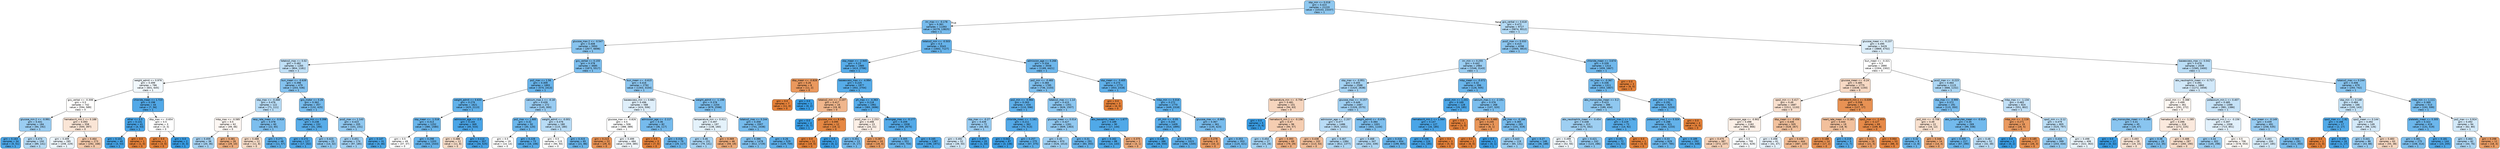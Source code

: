 digraph Tree {
node [shape=box, style="filled, rounded", color="black", fontname="helvetica"] ;
edge [fontname="helvetica"] ;
0 [label="sbp_min <= 0.018\ngini = 0.423\nsamples = 21220\nvalue = [10153, 23337]\nclass = 1", fillcolor="#8fc8f0"] ;
1 [label="inr_max <= -0.178\ngini = 0.361\nsamples = 11493\nvalue = [4279, 13825]\nclass = 1", fillcolor="#76bbed"] ;
0 -> 1 [labeldistance=2.5, labelangle=45, headlabel="True"] ;
2 [label="glucose_max.2 <= -0.547\ngini = 0.408\nsamples = 5950\nvalue = [2677, 6698]\nclass = 1", fillcolor="#88c4ef"] ;
1 -> 2 ;
3 [label="totalco2_max <= 0.02\ngini = 0.482\nsamples = 1265\nvalue = [804, 1181]\nclass = 1", fillcolor="#c0e0f7"] ;
2 -> 3 ;
4 [label="weight_admit <= 0.976\ngini = 0.499\nsamples = 786\nvalue = [601, 645]\nclass = 1", fillcolor="#f1f8fd"] ;
3 -> 4 ;
5 [label="gcs_verbal <= -0.308\ngini = 0.5\nsamples = 742\nvalue = [594, 589]\nclass = 0", fillcolor="#fffefd"] ;
4 -> 5 ;
6 [label="glucose_min.2 <= -0.991\ngini = 0.441\nsamples = 184\nvalue = [94, 192]\nclass = 1", fillcolor="#9acdf2"] ;
5 -> 6 ;
7 [label="gini = 0.163\nsamples = 34\nvalue = [5, 51]\nclass = 1", fillcolor="#4ca7e8"] ;
6 -> 7 ;
8 [label="gini = 0.474\nsamples = 150\nvalue = [89, 141]\nclass = 1", fillcolor="#b6dbf5"] ;
6 -> 8 ;
9 [label="hematocrit_min.1 <= 0.188\ngini = 0.493\nsamples = 558\nvalue = [500, 397]\nclass = 0", fillcolor="#fae5d6"] ;
5 -> 9 ;
10 [label="gini = 0.499\nsamples = 285\nvalue = [208, 229]\nclass = 1", fillcolor="#edf6fd"] ;
9 -> 10 ;
11 [label="gini = 0.464\nsamples = 273\nvalue = [292, 168]\nclass = 0", fillcolor="#f4c9ab"] ;
9 -> 11 ;
12 [label="chloride_mean <= 1.723\ngini = 0.198\nsamples = 44\nvalue = [7, 56]\nclass = 1", fillcolor="#52a9e8"] ;
4 -> 12 ;
13 [label="other <= 0.5\ngini = 0.131\nsamples = 41\nvalue = [4, 53]\nclass = 1", fillcolor="#48a4e7"] ;
12 -> 13 ;
14 [label="gini = 0.101\nsamples = 40\nvalue = [3, 53]\nclass = 1", fillcolor="#44a3e6"] ;
13 -> 14 ;
15 [label="gini = 0.0\nsamples = 1\nvalue = [1, 0]\nclass = 0", fillcolor="#e58139"] ;
13 -> 15 ;
16 [label="dbp_max <= -0.654\ngini = 0.5\nsamples = 3\nvalue = [3, 3]\nclass = 0", fillcolor="#ffffff"] ;
12 -> 16 ;
17 [label="gini = 0.0\nsamples = 1\nvalue = [3, 0]\nclass = 0", fillcolor="#e58139"] ;
16 -> 17 ;
18 [label="gini = 0.0\nsamples = 2\nvalue = [0, 3]\nclass = 1", fillcolor="#399de5"] ;
16 -> 18 ;
19 [label="bun_mean <= -0.639\ngini = 0.398\nsamples = 479\nvalue = [203, 536]\nclass = 1", fillcolor="#84c2ef"] ;
3 -> 19 ;
20 [label="sbp_max <= -0.468\ngini = 0.476\nsamples = 122\nvalue = [71, 111]\nclass = 1", fillcolor="#b8dcf6"] ;
19 -> 20 ;
21 [label="mbp_max <= -0.585\ngini = 0.5\nsamples = 62\nvalue = [49, 46]\nclass = 0", fillcolor="#fdf7f3"] ;
20 -> 21 ;
22 [label="gini = 0.459\nsamples = 36\nvalue = [20, 36]\nclass = 1", fillcolor="#a7d3f3"] ;
21 -> 22 ;
23 [label="gini = 0.381\nsamples = 26\nvalue = [29, 10]\nclass = 0", fillcolor="#eeac7d"] ;
21 -> 23 ;
24 [label="resp_rate_mean <= -0.918\ngini = 0.378\nsamples = 60\nvalue = [22, 65]\nclass = 1", fillcolor="#7cbeee"] ;
20 -> 24 ;
25 [label="gini = 0.488\nsamples = 12\nvalue = [11, 8]\nclass = 0", fillcolor="#f8ddc9"] ;
24 -> 25 ;
26 [label="gini = 0.271\nsamples = 48\nvalue = [11, 57]\nclass = 1", fillcolor="#5fb0ea"] ;
24 -> 26 ;
27 [label="gcs_motor <= 0.26\ngini = 0.362\nsamples = 357\nvalue = [132, 425]\nclass = 1", fillcolor="#76bbed"] ;
19 -> 27 ;
28 [label="heart_rate_min <= 0.398\ngini = 0.238\nsamples = 152\nvalue = [31, 194]\nclass = 1", fillcolor="#59ade9"] ;
27 -> 28 ;
29 [label="gini = 0.172\nsamples = 127\nvalue = [17, 162]\nclass = 1", fillcolor="#4ea7e8"] ;
28 -> 29 ;
30 [label="gini = 0.423\nsamples = 25\nvalue = [14, 32]\nclass = 1", fillcolor="#90c8f0"] ;
28 -> 30 ;
31 [label="pco2_max <= 1.143\ngini = 0.423\nsamples = 205\nvalue = [101, 231]\nclass = 1", fillcolor="#90c8f0"] ;
27 -> 31 ;
32 [label="gini = 0.451\nsamples = 174\nvalue = [97, 185]\nclass = 1", fillcolor="#a1d0f3"] ;
31 -> 32 ;
33 [label="gini = 0.147\nsamples = 31\nvalue = [4, 46]\nclass = 1", fillcolor="#4aa6e7"] ;
31 -> 33 ;
34 [label="gcs_verbal <= 0.155\ngini = 0.378\nsamples = 4685\nvalue = [1873, 5517]\nclass = 1", fillcolor="#7cbeee"] ;
2 -> 34 ;
35 [label="po2_max <= 1.56\ngini = 0.309\nsamples = 1893\nvalue = [570, 2413]\nclass = 1", fillcolor="#68b4eb"] ;
34 -> 35 ;
36 [label="weight_admit <= 0.633\ngini = 0.279\nsamples = 1621\nvalue = [425, 2113]\nclass = 1", fillcolor="#61b1ea"] ;
35 -> 36 ;
37 [label="sbp_mean <= -1.518\ngini = 0.313\nsamples = 1252\nvalue = [380, 1580]\nclass = 1", fillcolor="#69b5eb"] ;
36 -> 37 ;
38 [label="gini = 0.5\nsamples = 49\nvalue = [37, 37]\nclass = 0", fillcolor="#ffffff"] ;
37 -> 38 ;
39 [label="gini = 0.298\nsamples = 1203\nvalue = [343, 1543]\nclass = 1", fillcolor="#65b3eb"] ;
37 -> 39 ;
40 [label="admission_age <= -2.0\ngini = 0.144\nsamples = 369\nvalue = [45, 533]\nclass = 1", fillcolor="#4aa5e7"] ;
36 -> 40 ;
41 [label="gini = 0.488\nsamples = 12\nvalue = [11, 8]\nclass = 0", fillcolor="#f8ddc9"] ;
40 -> 41 ;
42 [label="gini = 0.114\nsamples = 357\nvalue = [34, 525]\nclass = 1", fillcolor="#46a3e7"] ;
40 -> 42 ;
43 [label="calcium_max.1 <= -0.18\ngini = 0.439\nsamples = 272\nvalue = [145, 300]\nclass = 1", fillcolor="#99ccf2"] ;
35 -> 43 ;
44 [label="po2_max <= 1.685\ngini = 0.32\nsamples = 92\nvalue = [30, 120]\nclass = 1", fillcolor="#6ab6ec"] ;
43 -> 44 ;
45 [label="gini = 0.5\nsamples = 19\nvalue = [14, 14]\nclass = 0", fillcolor="#ffffff"] ;
44 -> 45 ;
46 [label="gini = 0.228\nsamples = 73\nvalue = [16, 106]\nclass = 1", fillcolor="#57ace9"] ;
44 -> 46 ;
47 [label="weight_admit <= -0.001\ngini = 0.476\nsamples = 180\nvalue = [115, 180]\nclass = 1", fillcolor="#b8dcf6"] ;
43 -> 47 ;
48 [label="gini = 0.5\nsamples = 115\nvalue = [94, 94]\nclass = 0", fillcolor="#ffffff"] ;
47 -> 48 ;
49 [label="gini = 0.315\nsamples = 65\nvalue = [21, 86]\nclass = 1", fillcolor="#69b5eb"] ;
47 -> 49 ;
50 [label="bun_mean <= -0.615\ngini = 0.416\nsamples = 2792\nvalue = [1303, 3104]\nclass = 1", fillcolor="#8cc6f0"] ;
34 -> 50 ;
51 [label="baseexcess_min <= 0.682\ngini = 0.496\nsamples = 588\nvalue = [424, 506]\nclass = 1", fillcolor="#dfeffb"] ;
50 -> 51 ;
52 [label="glucose_max <= -0.826\ngini = 0.5\nsamples = 506\nvalue = [388, 389]\nclass = 1", fillcolor="#feffff"] ;
51 -> 52 ;
53 [label="gini = 0.213\nsamples = 22\nvalue = [29, 4]\nclass = 0", fillcolor="#e99254"] ;
52 -> 53 ;
54 [label="gini = 0.499\nsamples = 484\nvalue = [359, 385]\nclass = 1", fillcolor="#f2f8fd"] ;
52 -> 54 ;
55 [label="admission_age <= -2.117\ngini = 0.36\nsamples = 82\nvalue = [36, 117]\nclass = 1", fillcolor="#76bbed"] ;
51 -> 55 ;
56 [label="gini = 0.0\nsamples = 3\nvalue = [7, 0]\nclass = 0", fillcolor="#e58139"] ;
55 -> 56 ;
57 [label="gini = 0.318\nsamples = 79\nvalue = [29, 117]\nclass = 1", fillcolor="#6ab5eb"] ;
55 -> 57 ;
58 [label="weight_admit <= -1.198\ngini = 0.378\nsamples = 2204\nvalue = [879, 2598]\nclass = 1", fillcolor="#7cbeee"] ;
50 -> 58 ;
59 [label="temperature_min <= 0.411\ngini = 0.497\nsamples = 197\nvalue = [138, 160]\nclass = 1", fillcolor="#e4f2fb"] ;
58 -> 59 ;
60 [label="gini = 0.46\nsamples = 151\nvalue = [79, 141]\nclass = 1", fillcolor="#a8d4f4"] ;
59 -> 60 ;
61 [label="gini = 0.369\nsamples = 46\nvalue = [59, 19]\nclass = 0", fillcolor="#edaa79"] ;
59 -> 61 ;
62 [label="totalco2_max <= 0.244\ngini = 0.358\nsamples = 2007\nvalue = [741, 2438]\nclass = 1", fillcolor="#75bbed"] ;
58 -> 62 ;
63 [label="gini = 0.386\nsamples = 1478\nvalue = [612, 1729]\nclass = 1", fillcolor="#7fc0ee"] ;
62 -> 63 ;
64 [label="gini = 0.26\nsamples = 529\nvalue = [129, 709]\nclass = 1", fillcolor="#5dafea"] ;
62 -> 64 ;
65 [label="totalco2_min <= -0.503\ngini = 0.3\nsamples = 5543\nvalue = [1602, 7127]\nclass = 1", fillcolor="#66b3eb"] ;
1 -> 65 ;
66 [label="sbp_mean <= -2.945\ngini = 0.23\nsamples = 1985\nvalue = [413, 2706]\nclass = 1", fillcolor="#57ace9"] ;
65 -> 66 ;
67 [label="dbp_mean <= -0.828\ngini = 0.26\nsamples = 8\nvalue = [11, 2]\nclass = 0", fillcolor="#ea985d"] ;
66 -> 67 ;
68 [label="gini = 0.0\nsamples = 7\nvalue = [11, 0]\nclass = 0", fillcolor="#e58139"] ;
67 -> 68 ;
69 [label="gini = 0.0\nsamples = 1\nvalue = [0, 2]\nclass = 1", fillcolor="#399de5"] ;
67 -> 69 ;
70 [label="baseexcess_max <= -4.994\ngini = 0.225\nsamples = 1977\nvalue = [402, 2704]\nclass = 1", fillcolor="#56ace9"] ;
66 -> 70 ;
71 [label="totalco2_min <= -3.107\ngini = 0.417\nsamples = 16\nvalue = [19, 8]\nclass = 0", fillcolor="#f0b68c"] ;
70 -> 71 ;
72 [label="gini = 0.0\nsamples = 4\nvalue = [0, 7]\nclass = 1", fillcolor="#399de5"] ;
71 -> 72 ;
73 [label="glucose_min <= 8.142\ngini = 0.095\nsamples = 12\nvalue = [19, 1]\nclass = 0", fillcolor="#e68843"] ;
71 -> 73 ;
74 [label="gini = 0.0\nsamples = 11\nvalue = [19, 0]\nclass = 0", fillcolor="#e58139"] ;
73 -> 74 ;
75 [label="gini = 0.0\nsamples = 1\nvalue = [0, 1]\nclass = 1", fillcolor="#399de5"] ;
73 -> 75 ;
76 [label="ph_max <= -4.363\ngini = 0.218\nsamples = 1961\nvalue = [383, 2696]\nclass = 1", fillcolor="#55abe9"] ;
70 -> 76 ;
77 [label="pco2_max <= 2.253\ngini = 0.498\nsamples = 23\nvalue = [24, 21]\nclass = 0", fillcolor="#fcefe6"] ;
76 -> 77 ;
78 [label="gini = 0.351\nsamples = 13\nvalue = [5, 17]\nclass = 1", fillcolor="#73baed"] ;
77 -> 78 ;
79 [label="gini = 0.287\nsamples = 10\nvalue = [19, 4]\nclass = 0", fillcolor="#ea9c63"] ;
77 -> 79 ;
80 [label="aniongap_max <= -0.177\ngini = 0.209\nsamples = 1938\nvalue = [359, 2675]\nclass = 1", fillcolor="#54aae8"] ;
76 -> 80 ;
81 [label="gini = 0.305\nsamples = 551\nvalue = [163, 704]\nclass = 1", fillcolor="#67b4eb"] ;
80 -> 81 ;
82 [label="gini = 0.165\nsamples = 1387\nvalue = [196, 1971]\nclass = 1", fillcolor="#4da7e8"] ;
80 -> 82 ;
83 [label="admission_age <= 0.266\ngini = 0.334\nsamples = 3558\nvalue = [1189, 4421]\nclass = 1", fillcolor="#6eb7ec"] ;
65 -> 83 ;
84 [label="po2_min <= -0.483\ngini = 0.384\nsamples = 1785\nvalue = [736, 2103]\nclass = 1", fillcolor="#7ebfee"] ;
83 -> 84 ;
85 [label="po2_min <= -0.984\ngini = 0.263\nsamples = 434\nvalue = [110, 596]\nclass = 1", fillcolor="#5eafea"] ;
84 -> 85 ;
86 [label="sbp_max <= -0.27\ngini = 0.439\nsamples = 72\nvalue = [40, 83]\nclass = 1", fillcolor="#98ccf2"] ;
85 -> 86 ;
87 [label="gini = 0.492\nsamples = 52\nvalue = [39, 50]\nclass = 1", fillcolor="#d3e9f9"] ;
86 -> 87 ;
88 [label="gini = 0.057\nsamples = 20\nvalue = [1, 33]\nclass = 1", fillcolor="#3fa0e6"] ;
86 -> 88 ;
89 [label="chloride_mean <= -1.161\ngini = 0.211\nsamples = 362\nvalue = [70, 513]\nclass = 1", fillcolor="#54aae9"] ;
85 -> 89 ;
90 [label="gini = 0.042\nsamples = 87\nvalue = [3, 138]\nclass = 1", fillcolor="#3d9fe6"] ;
89 -> 90 ;
91 [label="gini = 0.257\nsamples = 275\nvalue = [67, 375]\nclass = 1", fillcolor="#5cafea"] ;
89 -> 91 ;
92 [label="totalco2_max <= 1.14\ngini = 0.415\nsamples = 1351\nvalue = [626, 1507]\nclass = 1", fillcolor="#8bc6f0"] ;
84 -> 92 ;
93 [label="glucose_mean <= 0.014\ngini = 0.427\nsamples = 1261\nvalue = [609, 1363]\nclass = 1", fillcolor="#91c9f1"] ;
92 -> 93 ;
94 [label="gini = 0.45\nsamples = 970\nvalue = [526, 1013]\nclass = 1", fillcolor="#a0d0f3"] ;
93 -> 94 ;
95 [label="gini = 0.31\nsamples = 291\nvalue = [83, 350]\nclass = 1", fillcolor="#68b4eb"] ;
93 -> 95 ;
96 [label="abs_basophils_mean <= 1.677\ngini = 0.189\nsamples = 90\nvalue = [17, 144]\nclass = 1", fillcolor="#50a9e8"] ;
92 -> 96 ;
97 [label="gini = 0.162\nsamples = 88\nvalue = [14, 143]\nclass = 1", fillcolor="#4ca7e8"] ;
96 -> 97 ;
98 [label="gini = 0.375\nsamples = 2\nvalue = [3, 1]\nclass = 0", fillcolor="#eeab7b"] ;
96 -> 98 ;
99 [label="sbp_mean <= -3.405\ngini = 0.274\nsamples = 1773\nvalue = [453, 2318]\nclass = 1", fillcolor="#60b0ea"] ;
83 -> 99 ;
100 [label="gini = 0.0\nsamples = 3\nvalue = [4, 0]\nclass = 0", fillcolor="#e58139"] ;
99 -> 100 ;
101 [label="mbp_min <= 0.016\ngini = 0.272\nsamples = 1770\nvalue = [449, 2318]\nclass = 1", fillcolor="#5fb0ea"] ;
99 -> 101 ;
102 [label="ph_min <= -0.05\ngini = 0.244\nsamples = 1409\nvalue = [314, 1895]\nclass = 1", fillcolor="#5aade9"] ;
101 -> 102 ;
103 [label="gini = 0.148\nsamples = 386\nvalue = [48, 550]\nclass = 1", fillcolor="#4aa6e7"] ;
102 -> 103 ;
104 [label="gini = 0.276\nsamples = 1023\nvalue = [266, 1345]\nclass = 1", fillcolor="#60b0ea"] ;
102 -> 104 ;
105 [label="glucose_max <= -0.965\ngini = 0.367\nsamples = 361\nvalue = [135, 423]\nclass = 1", fillcolor="#78bced"] ;
101 -> 105 ;
106 [label="gini = 0.278\nsamples = 8\nvalue = [10, 2]\nclass = 0", fillcolor="#ea9a61"] ;
105 -> 106 ;
107 [label="gini = 0.353\nsamples = 353\nvalue = [125, 421]\nclass = 1", fillcolor="#74baed"] ;
105 -> 107 ;
108 [label="gcs_verbal <= 0.618\ngini = 0.472\nsamples = 9727\nvalue = [5874, 9512]\nclass = 1", fillcolor="#b3daf5"] ;
0 -> 108 [labeldistance=2.5, labelangle=-45, headlabel="False"] ;
109 [label="pco2_max <= 0.033\ngini = 0.415\nsamples = 4298\nvalue = [2005, 4810]\nclass = 1", fillcolor="#8cc6f0"] ;
108 -> 109 ;
110 [label="inr_min <= 0.255\ngini = 0.442\nsamples = 2984\nvalue = [1546, 3143]\nclass = 1", fillcolor="#9acdf2"] ;
109 -> 110 ;
111 [label="sbp_max <= -0.951\ngini = 0.455\nsamples = 2588\nvalue = [1420, 2638]\nclass = 1", fillcolor="#a4d2f3"] ;
110 -> 111 ;
112 [label="temperature_min <= -0.756\ngini = 0.481\nsamples = 101\nvalue = [94, 63]\nclass = 0", fillcolor="#f6d5be"] ;
111 -> 112 ;
113 [label="gini = 0.0\nsamples = 5\nvalue = [0, 6]\nclass = 1", fillcolor="#399de5"] ;
112 -> 113 ;
114 [label="hematocrit_min.1 <= -0.156\ngini = 0.47\nsamples = 96\nvalue = [94, 57]\nclass = 0", fillcolor="#f5cdb1"] ;
112 -> 114 ;
115 [label="gini = 0.454\nsamples = 27\nvalue = [15, 28]\nclass = 1", fillcolor="#a3d2f3"] ;
114 -> 115 ;
116 [label="gini = 0.393\nsamples = 69\nvalue = [79, 29]\nclass = 0", fillcolor="#efaf82"] ;
114 -> 116 ;
117 [label="glucose_max <= -0.157\ngini = 0.449\nsamples = 2487\nvalue = [1326, 2575]\nclass = 1", fillcolor="#9fcff2"] ;
111 -> 117 ;
118 [label="admission_age <= -2.207\ngini = 0.477\nsamples = 1486\nvalue = [925, 1431]\nclass = 1", fillcolor="#b9dcf6"] ;
117 -> 118 ;
119 [label="gini = 0.438\nsamples = 102\nvalue = [113, 54]\nclass = 0", fillcolor="#f1bd98"] ;
118 -> 119 ;
120 [label="gini = 0.467\nsamples = 1384\nvalue = [812, 1377]\nclass = 1", fillcolor="#aed7f4"] ;
118 -> 120 ;
121 [label="weight_admit <= -0.476\ngini = 0.384\nsamples = 1001\nvalue = [401, 1144]\nclass = 1", fillcolor="#7ebfee"] ;
117 -> 121 ;
122 [label="gini = 0.468\nsamples = 347\nvalue = [202, 339]\nclass = 1", fillcolor="#afd7f4"] ;
121 -> 122 ;
123 [label="gini = 0.318\nsamples = 654\nvalue = [199, 805]\nclass = 1", fillcolor="#6ab5eb"] ;
121 -> 123 ;
124 [label="mbp_mean <= -0.072\ngini = 0.32\nsamples = 396\nvalue = [126, 505]\nclass = 1", fillcolor="#6ab5eb"] ;
110 -> 124 ;
125 [label="pco2_min <= 1.201\ngini = 0.169\nsamples = 128\nvalue = [19, 185]\nclass = 1", fillcolor="#4da7e8"] ;
124 -> 125 ;
126 [label="hematocrit_min.1 <= 1.564\ngini = 0.147\nsamples = 127\nvalue = [16, 185]\nclass = 1", fillcolor="#4aa5e7"] ;
125 -> 126 ;
127 [label="gini = 0.106\nsamples = 124\nvalue = [11, 185]\nclass = 1", fillcolor="#45a3e7"] ;
126 -> 127 ;
128 [label="gini = 0.0\nsamples = 3\nvalue = [5, 0]\nclass = 0", fillcolor="#e58139"] ;
126 -> 128 ;
129 [label="gini = 0.0\nsamples = 1\nvalue = [3, 0]\nclass = 0", fillcolor="#e58139"] ;
125 -> 129 ;
130 [label="calcium_max.1 <= -2.151\ngini = 0.376\nsamples = 268\nvalue = [107, 320]\nclass = 1", fillcolor="#7bbeee"] ;
124 -> 130 ;
131 [label="ptt_max <= 0.485\ngini = 0.245\nsamples = 3\nvalue = [6, 1]\nclass = 0", fillcolor="#e9965a"] ;
130 -> 131 ;
132 [label="gini = 0.0\nsamples = 2\nvalue = [6, 0]\nclass = 0", fillcolor="#e58139"] ;
131 -> 132 ;
133 [label="gini = 0.0\nsamples = 1\nvalue = [0, 1]\nclass = 1", fillcolor="#399de5"] ;
131 -> 133 ;
134 [label="ptt_max <= -0.186\ngini = 0.365\nsamples = 265\nvalue = [101, 319]\nclass = 1", fillcolor="#78bced"] ;
130 -> 134 ;
135 [label="gini = 0.443\nsamples = 119\nvalue = [65, 131]\nclass = 1", fillcolor="#9bcef2"] ;
134 -> 135 ;
136 [label="gini = 0.27\nsamples = 146\nvalue = [36, 188]\nclass = 1", fillcolor="#5fb0ea"] ;
134 -> 136 ;
137 [label="chloride_mean <= 3.674\ngini = 0.339\nsamples = 1314\nvalue = [459, 1667]\nclass = 1", fillcolor="#70b8ec"] ;
109 -> 137 ;
138 [label="inr_max <= -0.367\ngini = 0.336\nsamples = 1311\nvalue = [453, 1667]\nclass = 1", fillcolor="#6fb8ec"] ;
137 -> 138 ;
139 [label="abs_monocytes_mean <= 0.2\ngini = 0.423\nsamples = 386\nvalue = [189, 434]\nclass = 1", fillcolor="#8fc8f0"] ;
138 -> 139 ;
140 [label="abs_neutrophils_mean <= -0.454\ngini = 0.448\nsamples = 313\nvalue = [175, 342]\nclass = 1", fillcolor="#9ecff2"] ;
139 -> 140 ;
141 [label="gini = 0.499\nsamples = 71\nvalue = [52, 56]\nclass = 1", fillcolor="#f1f8fd"] ;
140 -> 141 ;
142 [label="gini = 0.421\nsamples = 242\nvalue = [123, 286]\nclass = 1", fillcolor="#8ec7f0"] ;
140 -> 142 ;
143 [label="calcium_max.1 <= 1.791\ngini = 0.229\nsamples = 73\nvalue = [14, 92]\nclass = 1", fillcolor="#57ace9"] ;
139 -> 143 ;
144 [label="gini = 0.191\nsamples = 72\nvalue = [11, 92]\nclass = 1", fillcolor="#51a9e8"] ;
143 -> 144 ;
145 [label="gini = 0.0\nsamples = 1\nvalue = [3, 0]\nclass = 0", fillcolor="#e58139"] ;
143 -> 145 ;
146 [label="po2_min <= 5.61\ngini = 0.291\nsamples = 925\nvalue = [264, 1233]\nclass = 1", fillcolor="#63b2eb"] ;
138 -> 146 ;
147 [label="potassium_max.1 <= 0.324\ngini = 0.288\nsamples = 921\nvalue = [260, 1233]\nclass = 1", fillcolor="#63b2ea"] ;
146 -> 147 ;
148 [label="gini = 0.33\nsamples = 629\nvalue = [207, 785]\nclass = 1", fillcolor="#6db7ec"] ;
147 -> 148 ;
149 [label="gini = 0.189\nsamples = 292\nvalue = [53, 448]\nclass = 1", fillcolor="#50a9e8"] ;
147 -> 149 ;
150 [label="gini = 0.0\nsamples = 4\nvalue = [4, 0]\nclass = 0", fillcolor="#e58139"] ;
146 -> 150 ;
151 [label="gini = 0.0\nsamples = 3\nvalue = [6, 0]\nclass = 0", fillcolor="#e58139"] ;
137 -> 151 ;
152 [label="glucose_mean <= -0.237\ngini = 0.495\nsamples = 5429\nvalue = [3869, 4702]\nclass = 1", fillcolor="#dceefa"] ;
108 -> 152 ;
153 [label="bun_mean <= -0.321\ngini = 0.5\nsamples = 2890\nvalue = [2304, 2302]\nclass = 0", fillcolor="#ffffff"] ;
152 -> 153 ;
154 [label="glucose_mean <= -0.24\ngini = 0.485\nsamples = 1775\nvalue = [1638, 1150]\nclass = 0", fillcolor="#f7d9c4"] ;
153 -> 154 ;
155 [label="spo2_min <= 0.417\ngini = 0.49\nsamples = 1687\nvalue = [1511, 1133]\nclass = 0", fillcolor="#f8dfcd"] ;
154 -> 155 ;
156 [label="admission_age <= -0.902\ngini = 0.498\nsamples = 1182\nvalue = [983, 866]\nclass = 0", fillcolor="#fcf0e7"] ;
155 -> 156 ;
157 [label="gini = 0.475\nsamples = 387\nvalue = [372, 237]\nclass = 0", fillcolor="#f6d1b7"] ;
156 -> 157 ;
158 [label="gini = 0.5\nsamples = 795\nvalue = [611, 629]\nclass = 1", fillcolor="#f9fcfe"] ;
156 -> 158 ;
159 [label="dbp_mean <= -0.456\ngini = 0.446\nsamples = 505\nvalue = [528, 267]\nclass = 0", fillcolor="#f2c19d"] ;
155 -> 159 ;
160 [label="gini = 0.498\nsamples = 61\nvalue = [41, 47]\nclass = 1", fillcolor="#e6f2fc"] ;
159 -> 160 ;
161 [label="gini = 0.429\nsamples = 444\nvalue = [487, 220]\nclass = 0", fillcolor="#f1ba92"] ;
159 -> 161 ;
162 [label="hematocrit_min.1 <= 0.039\ngini = 0.208\nsamples = 88\nvalue = [127, 17]\nclass = 0", fillcolor="#e89254"] ;
154 -> 162 ;
163 [label="heart_rate_mean <= 0.181\ngini = 0.444\nsamples = 19\nvalue = [18, 9]\nclass = 0", fillcolor="#f2c09c"] ;
162 -> 163 ;
164 [label="gini = 0.188\nsamples = 14\nvalue = [17, 2]\nclass = 0", fillcolor="#e89050"] ;
163 -> 164 ;
165 [label="gini = 0.219\nsamples = 5\nvalue = [1, 7]\nclass = 1", fillcolor="#55abe9"] ;
163 -> 165 ;
166 [label="spo2_max <= -1.453\ngini = 0.127\nsamples = 69\nvalue = [109, 8]\nclass = 0", fillcolor="#e78a48"] ;
162 -> 166 ;
167 [label="gini = 0.311\nsamples = 16\nvalue = [21, 5]\nclass = 0", fillcolor="#eb9f68"] ;
166 -> 167 ;
168 [label="gini = 0.064\nsamples = 53\nvalue = [88, 3]\nclass = 0", fillcolor="#e68540"] ;
166 -> 168 ;
169 [label="pco2_max <= -0.223\ngini = 0.464\nsamples = 1115\nvalue = [666, 1152]\nclass = 1", fillcolor="#abd6f4"] ;
153 -> 169 ;
170 [label="sbp_max <= -0.995\ngini = 0.372\nsamples = 291\nvalue = [115, 350]\nclass = 1", fillcolor="#7abdee"] ;
169 -> 170 ;
171 [label="po2_min <= -0.708\ngini = 0.49\nsamples = 22\nvalue = [16, 12]\nclass = 0", fillcolor="#f8e0ce"] ;
170 -> 171 ;
172 [label="gini = 0.32\nsamples = 8\nvalue = [2, 8]\nclass = 1", fillcolor="#6ab6ec"] ;
171 -> 172 ;
173 [label="gini = 0.346\nsamples = 14\nvalue = [14, 4]\nclass = 0", fillcolor="#eca572"] ;
171 -> 173 ;
174 [label="abs_lymphocytes_mean <= -0.014\ngini = 0.35\nsamples = 269\nvalue = [99, 338]\nclass = 1", fillcolor="#73baed"] ;
170 -> 174 ;
175 [label="gini = 0.305\nsamples = 217\nvalue = [67, 290]\nclass = 1", fillcolor="#67b4eb"] ;
174 -> 175 ;
176 [label="gini = 0.48\nsamples = 52\nvalue = [32, 48]\nclass = 1", fillcolor="#bddef6"] ;
174 -> 176 ;
177 [label="mbp_max <= -1.134\ngini = 0.483\nsamples = 824\nvalue = [551, 802]\nclass = 1", fillcolor="#c1e0f7"] ;
169 -> 177 ;
178 [label="mbp_min <= -1.116\ngini = 0.271\nsamples = 19\nvalue = [26, 5]\nclass = 0", fillcolor="#ea995f"] ;
177 -> 178 ;
179 [label="gini = 0.0\nsamples = 2\nvalue = [0, 2]\nclass = 1", fillcolor="#399de5"] ;
178 -> 179 ;
180 [label="gini = 0.185\nsamples = 17\nvalue = [26, 3]\nclass = 0", fillcolor="#e89050"] ;
178 -> 180 ;
181 [label="spo2_min <= 0.12\ngini = 0.479\nsamples = 805\nvalue = [525, 797]\nclass = 1", fillcolor="#bbdef6"] ;
177 -> 181 ;
182 [label="gini = 0.434\nsamples = 399\nvalue = [203, 434]\nclass = 1", fillcolor="#96cbf1"] ;
181 -> 182 ;
183 [label="gini = 0.498\nsamples = 406\nvalue = [322, 363]\nclass = 1", fillcolor="#e9f4fc"] ;
181 -> 183 ;
184 [label="baseexcess_max <= 0.042\ngini = 0.478\nsamples = 2539\nvalue = [1565, 2400]\nclass = 1", fillcolor="#baddf6"] ;
152 -> 184 ;
185 [label="abs_neutrophils_mean <= -0.717\ngini = 0.491\nsamples = 1860\nvalue = [1272, 1658]\nclass = 1", fillcolor="#d1e8f9"] ;
184 -> 185 ;
186 [label="pco2_min <= -0.388\ngini = 0.499\nsamples = 361\nvalue = [291, 272]\nclass = 0", fillcolor="#fdf7f2"] ;
185 -> 186 ;
187 [label="abs_monocytes_mean <= -0.386\ngini = 0.41\nsamples = 45\nvalue = [19, 47]\nclass = 1", fillcolor="#89c5f0"] ;
186 -> 187 ;
188 [label="gini = 0.0\nsamples = 17\nvalue = [0, 32]\nclass = 1", fillcolor="#399de5"] ;
187 -> 188 ;
189 [label="gini = 0.493\nsamples = 28\nvalue = [19, 15]\nclass = 0", fillcolor="#fae4d5"] ;
187 -> 189 ;
190 [label="hematocrit_min.1 <= -1.285\ngini = 0.496\nsamples = 316\nvalue = [272, 225]\nclass = 0", fillcolor="#fbe9dd"] ;
186 -> 190 ;
191 [label="gini = 0.38\nsamples = 29\nvalue = [12, 35]\nclass = 1", fillcolor="#7dbfee"] ;
190 -> 191 ;
192 [label="gini = 0.488\nsamples = 287\nvalue = [260, 190]\nclass = 0", fillcolor="#f8ddca"] ;
190 -> 192 ;
193 [label="potassium_min.1 <= 0.407\ngini = 0.485\nsamples = 1499\nvalue = [981, 1386]\nclass = 1", fillcolor="#c5e2f7"] ;
185 -> 193 ;
194 [label="hematocrit_min.1 <= -0.156\ngini = 0.497\nsamples = 1008\nvalue = [723, 851]\nclass = 1", fillcolor="#e1f0fb"] ;
193 -> 194 ;
195 [label="gini = 0.44\nsamples = 302\nvalue = [145, 298]\nclass = 1", fillcolor="#99cdf2"] ;
194 -> 195 ;
196 [label="gini = 0.5\nsamples = 706\nvalue = [578, 553]\nclass = 0", fillcolor="#fefaf6"] ;
194 -> 196 ;
197 [label="bun_mean <= -0.149\ngini = 0.439\nsamples = 491\nvalue = [258, 535]\nclass = 1", fillcolor="#98ccf2"] ;
193 -> 197 ;
198 [label="gini = 0.493\nsamples = 200\nvalue = [147, 185]\nclass = 1", fillcolor="#d6ebfa"] ;
197 -> 198 ;
199 [label="gini = 0.366\nsamples = 291\nvalue = [111, 350]\nclass = 1", fillcolor="#78bced"] ;
197 -> 199 ;
200 [label="totalco2_max <= 0.244\ngini = 0.406\nsamples = 679\nvalue = [293, 742]\nclass = 1", fillcolor="#87c4ef"] ;
184 -> 200 ;
201 [label="sbp_min <= 0.148\ngini = 0.484\nsamples = 166\nvalue = [100, 143]\nclass = 1", fillcolor="#c3e2f7"] ;
200 -> 201 ;
202 [label="spo2_max <= -1.82\ngini = 0.188\nsamples = 17\nvalue = [2, 17]\nclass = 1", fillcolor="#50a9e8"] ;
201 -> 202 ;
203 [label="gini = 0.0\nsamples = 1\nvalue = [1, 0]\nclass = 0", fillcolor="#e58139"] ;
202 -> 203 ;
204 [label="gini = 0.105\nsamples = 16\nvalue = [1, 17]\nclass = 1", fillcolor="#45a3e7"] ;
202 -> 204 ;
205 [label="spo2_mean <= 0.144\ngini = 0.492\nsamples = 149\nvalue = [98, 126]\nclass = 1", fillcolor="#d3e9f9"] ;
201 -> 205 ;
206 [label="gini = 0.441\nsamples = 86\nvalue = [43, 88]\nclass = 1", fillcolor="#9acdf2"] ;
205 -> 206 ;
207 [label="gini = 0.483\nsamples = 63\nvalue = [55, 38]\nclass = 0", fillcolor="#f7d8c2"] ;
205 -> 207 ;
208 [label="mbp_min <= 1.111\ngini = 0.369\nsamples = 513\nvalue = [193, 599]\nclass = 1", fillcolor="#79bded"] ;
200 -> 208 ;
209 [label="platelets_mean <= 0.305\ngini = 0.322\nsamples = 419\nvalue = [131, 519]\nclass = 1", fillcolor="#6bb6ec"] ;
208 -> 209 ;
210 [label="gini = 0.381\nsamples = 275\nvalue = [108, 314]\nclass = 1", fillcolor="#7dbfee"] ;
209 -> 210 ;
211 [label="gini = 0.181\nsamples = 144\nvalue = [23, 205]\nclass = 1", fillcolor="#4fa8e8"] ;
209 -> 211 ;
212 [label="po2_max <= 0.924\ngini = 0.492\nsamples = 94\nvalue = [62, 80]\nclass = 1", fillcolor="#d2e9f9"] ;
208 -> 212 ;
213 [label="gini = 0.464\nsamples = 82\nvalue = [44, 76]\nclass = 1", fillcolor="#acd6f4"] ;
212 -> 213 ;
214 [label="gini = 0.298\nsamples = 12\nvalue = [18, 4]\nclass = 0", fillcolor="#eb9d65"] ;
212 -> 214 ;
}